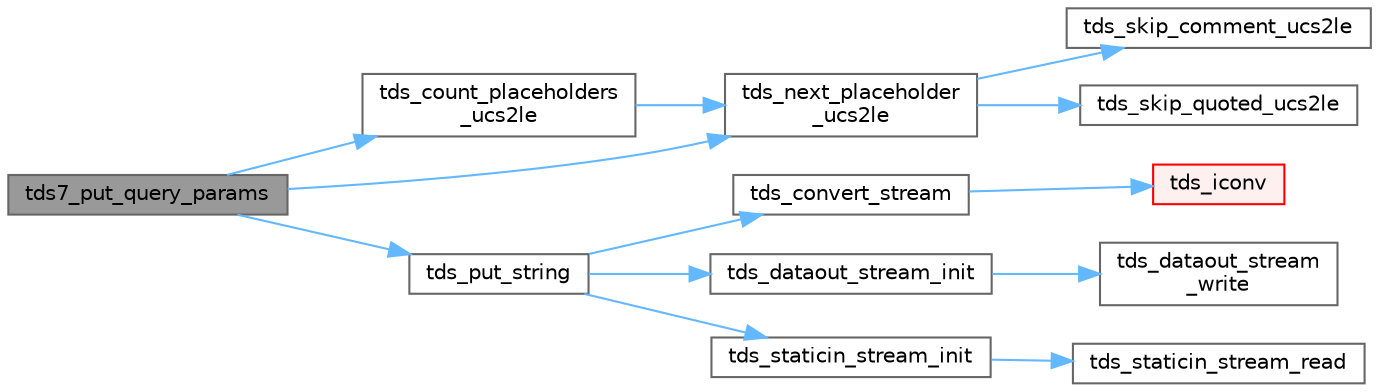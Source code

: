 digraph "tds7_put_query_params"
{
 // LATEX_PDF_SIZE
  bgcolor="transparent";
  edge [fontname=Helvetica,fontsize=10,labelfontname=Helvetica,labelfontsize=10];
  node [fontname=Helvetica,fontsize=10,shape=box,height=0.2,width=0.4];
  rankdir="LR";
  Node1 [id="Node000001",label="tds7_put_query_params",height=0.2,width=0.4,color="gray40", fillcolor="grey60", style="filled", fontcolor="black",tooltip="Output params types and query (required by sp_prepare/sp_executesql/sp_prepexec)"];
  Node1 -> Node2 [id="edge1_Node000001_Node000002",color="steelblue1",style="solid",tooltip=" "];
  Node2 [id="Node000002",label="tds_count_placeholders\l_ucs2le",height=0.2,width=0.4,color="grey40", fillcolor="white", style="filled",URL="$a00578.html#ga0cd19215e9169ea299a6c9cbf5b2fb60",tooltip="Count the number of placeholders ('?') in a query."];
  Node2 -> Node3 [id="edge2_Node000002_Node000003",color="steelblue1",style="solid",tooltip=" "];
  Node3 [id="Node000003",label="tds_next_placeholder\l_ucs2le",height=0.2,width=0.4,color="grey40", fillcolor="white", style="filled",URL="$a00578.html#gaaa97f8535a2babe642024a0744d271d5",tooltip="Found the next placeholder (? or @param) in a string."];
  Node3 -> Node4 [id="edge3_Node000003_Node000004",color="steelblue1",style="solid",tooltip=" "];
  Node4 [id="Node000004",label="tds_skip_comment_ucs2le",height=0.2,width=0.4,color="grey40", fillcolor="white", style="filled",URL="$a00578.html#gac3124fe439d9c96236fc33af7793ffcf",tooltip="Skip a comment in a query."];
  Node3 -> Node5 [id="edge4_Node000003_Node000005",color="steelblue1",style="solid",tooltip=" "];
  Node5 [id="Node000005",label="tds_skip_quoted_ucs2le",height=0.2,width=0.4,color="grey40", fillcolor="white", style="filled",URL="$a00578.html#gab42efeaf6c795435a03de1835b3de1c6",tooltip="Return pointer to end of a quoted string."];
  Node1 -> Node3 [id="edge5_Node000001_Node000003",color="steelblue1",style="solid",tooltip=" "];
  Node1 -> Node6 [id="edge6_Node000001_Node000006",color="steelblue1",style="solid",tooltip=" "];
  Node6 [id="Node000006",label="tds_put_string",height=0.2,width=0.4,color="grey40", fillcolor="white", style="filled",URL="$a00579.html#ga1fcaf8d488cc1390f106ce3ad0bf37b4",tooltip="Output a string to wire automatic translate string to unicode if needed."];
  Node6 -> Node7 [id="edge7_Node000006_Node000007",color="steelblue1",style="solid",tooltip=" "];
  Node7 [id="Node000007",label="tds_convert_stream",height=0.2,width=0.4,color="grey40", fillcolor="white", style="filled",URL="$a01459.html#a9d8eb43a81ff58ab423dce0ce95b9564",tooltip="Reads and writes from a stream converting characters."];
  Node7 -> Node8 [id="edge8_Node000007_Node000008",color="steelblue1",style="solid",tooltip=" "];
  Node8 [id="Node000008",label="tds_iconv",height=0.2,width=0.4,color="red", fillcolor="#FFF0F0", style="filled",URL="$a00576.html#ga87db49044919f1bc84c0ff5e9ab00304",tooltip="Wrapper around iconv(3)."];
  Node6 -> Node11 [id="edge9_Node000006_Node000011",color="steelblue1",style="solid",tooltip=" "];
  Node11 [id="Node000011",label="tds_dataout_stream_init",height=0.2,width=0.4,color="grey40", fillcolor="white", style="filled",URL="$a01459.html#aa038a9125979f8f0915dbd53cbf27e5a",tooltip="Initialize a data output stream."];
  Node11 -> Node12 [id="edge10_Node000011_Node000012",color="steelblue1",style="solid",tooltip=" "];
  Node12 [id="Node000012",label="tds_dataout_stream\l_write",height=0.2,width=0.4,color="grey40", fillcolor="white", style="filled",URL="$a01459.html#ae38a590ee08cf398e7adef536ac94538",tooltip="Writes data to network for output stream."];
  Node6 -> Node13 [id="edge11_Node000006_Node000013",color="steelblue1",style="solid",tooltip=" "];
  Node13 [id="Node000013",label="tds_staticin_stream_init",height=0.2,width=0.4,color="grey40", fillcolor="white", style="filled",URL="$a01459.html#aa9e1e45f0305622dd6aed9f8fe158581",tooltip="Initialize an input stream for read from a static allocated buffer."];
  Node13 -> Node14 [id="edge12_Node000013_Node000014",color="steelblue1",style="solid",tooltip=" "];
  Node14 [id="Node000014",label="tds_staticin_stream_read",height=0.2,width=0.4,color="grey40", fillcolor="white", style="filled",URL="$a01459.html#a76b02f1fa5b79dc7e1ef2651a9afe3f7",tooltip="Reads data from a static allocated buffer."];
}
